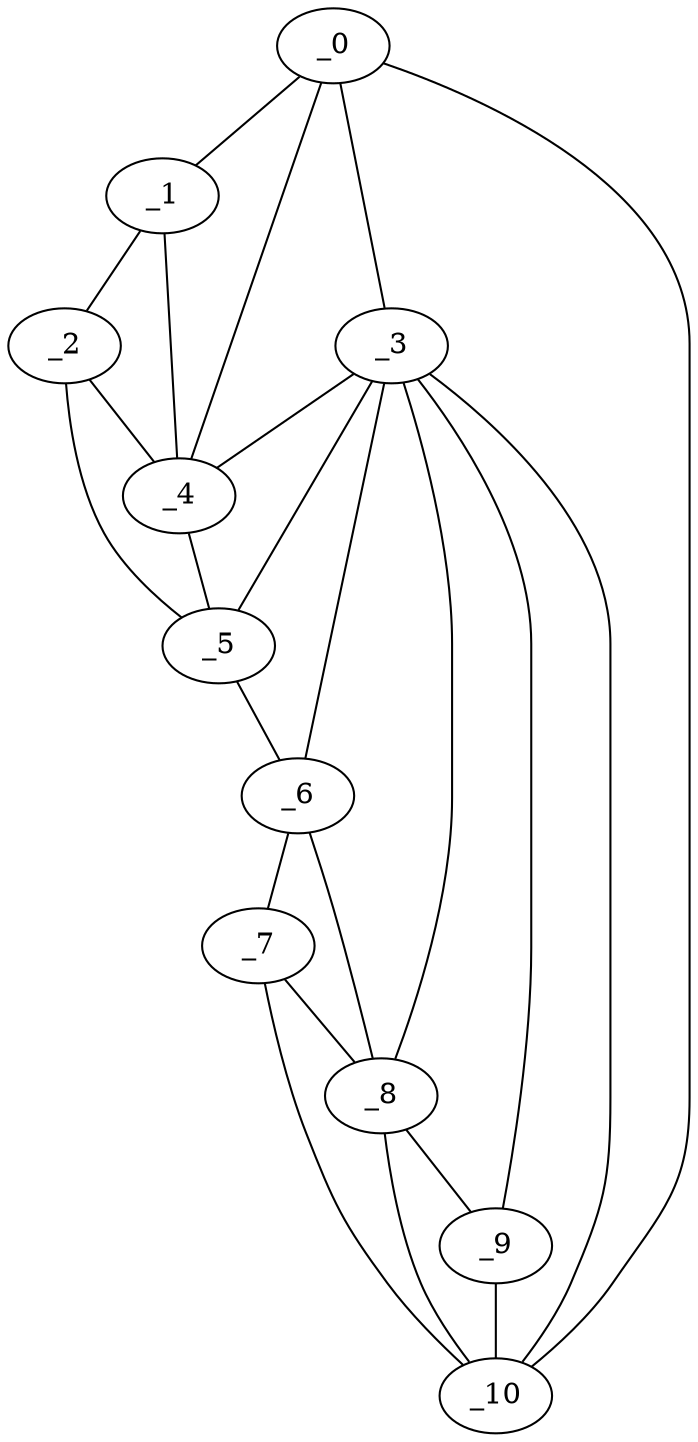 graph "obj21__75.gxl" {
	_0	 [x=6,
		y=16];
	_1	 [x=10,
		y=10];
	_0 -- _1	 [valence=1];
	_3	 [x=39,
		y=38];
	_0 -- _3	 [valence=1];
	_4	 [x=40,
		y=19];
	_0 -- _4	 [valence=2];
	_10	 [x=121,
		y=110];
	_0 -- _10	 [valence=1];
	_2	 [x=25,
		y=5];
	_1 -- _2	 [valence=1];
	_1 -- _4	 [valence=2];
	_2 -- _4	 [valence=2];
	_5	 [x=65,
		y=17];
	_2 -- _5	 [valence=1];
	_3 -- _4	 [valence=1];
	_3 -- _5	 [valence=2];
	_6	 [x=70,
		y=21];
	_3 -- _6	 [valence=2];
	_8	 [x=84,
		y=49];
	_3 -- _8	 [valence=2];
	_9	 [x=86,
		y=60];
	_3 -- _9	 [valence=2];
	_3 -- _10	 [valence=1];
	_4 -- _5	 [valence=2];
	_5 -- _6	 [valence=1];
	_7	 [x=83,
		y=33];
	_6 -- _7	 [valence=1];
	_6 -- _8	 [valence=2];
	_7 -- _8	 [valence=2];
	_7 -- _10	 [valence=1];
	_8 -- _9	 [valence=1];
	_8 -- _10	 [valence=2];
	_9 -- _10	 [valence=2];
}
